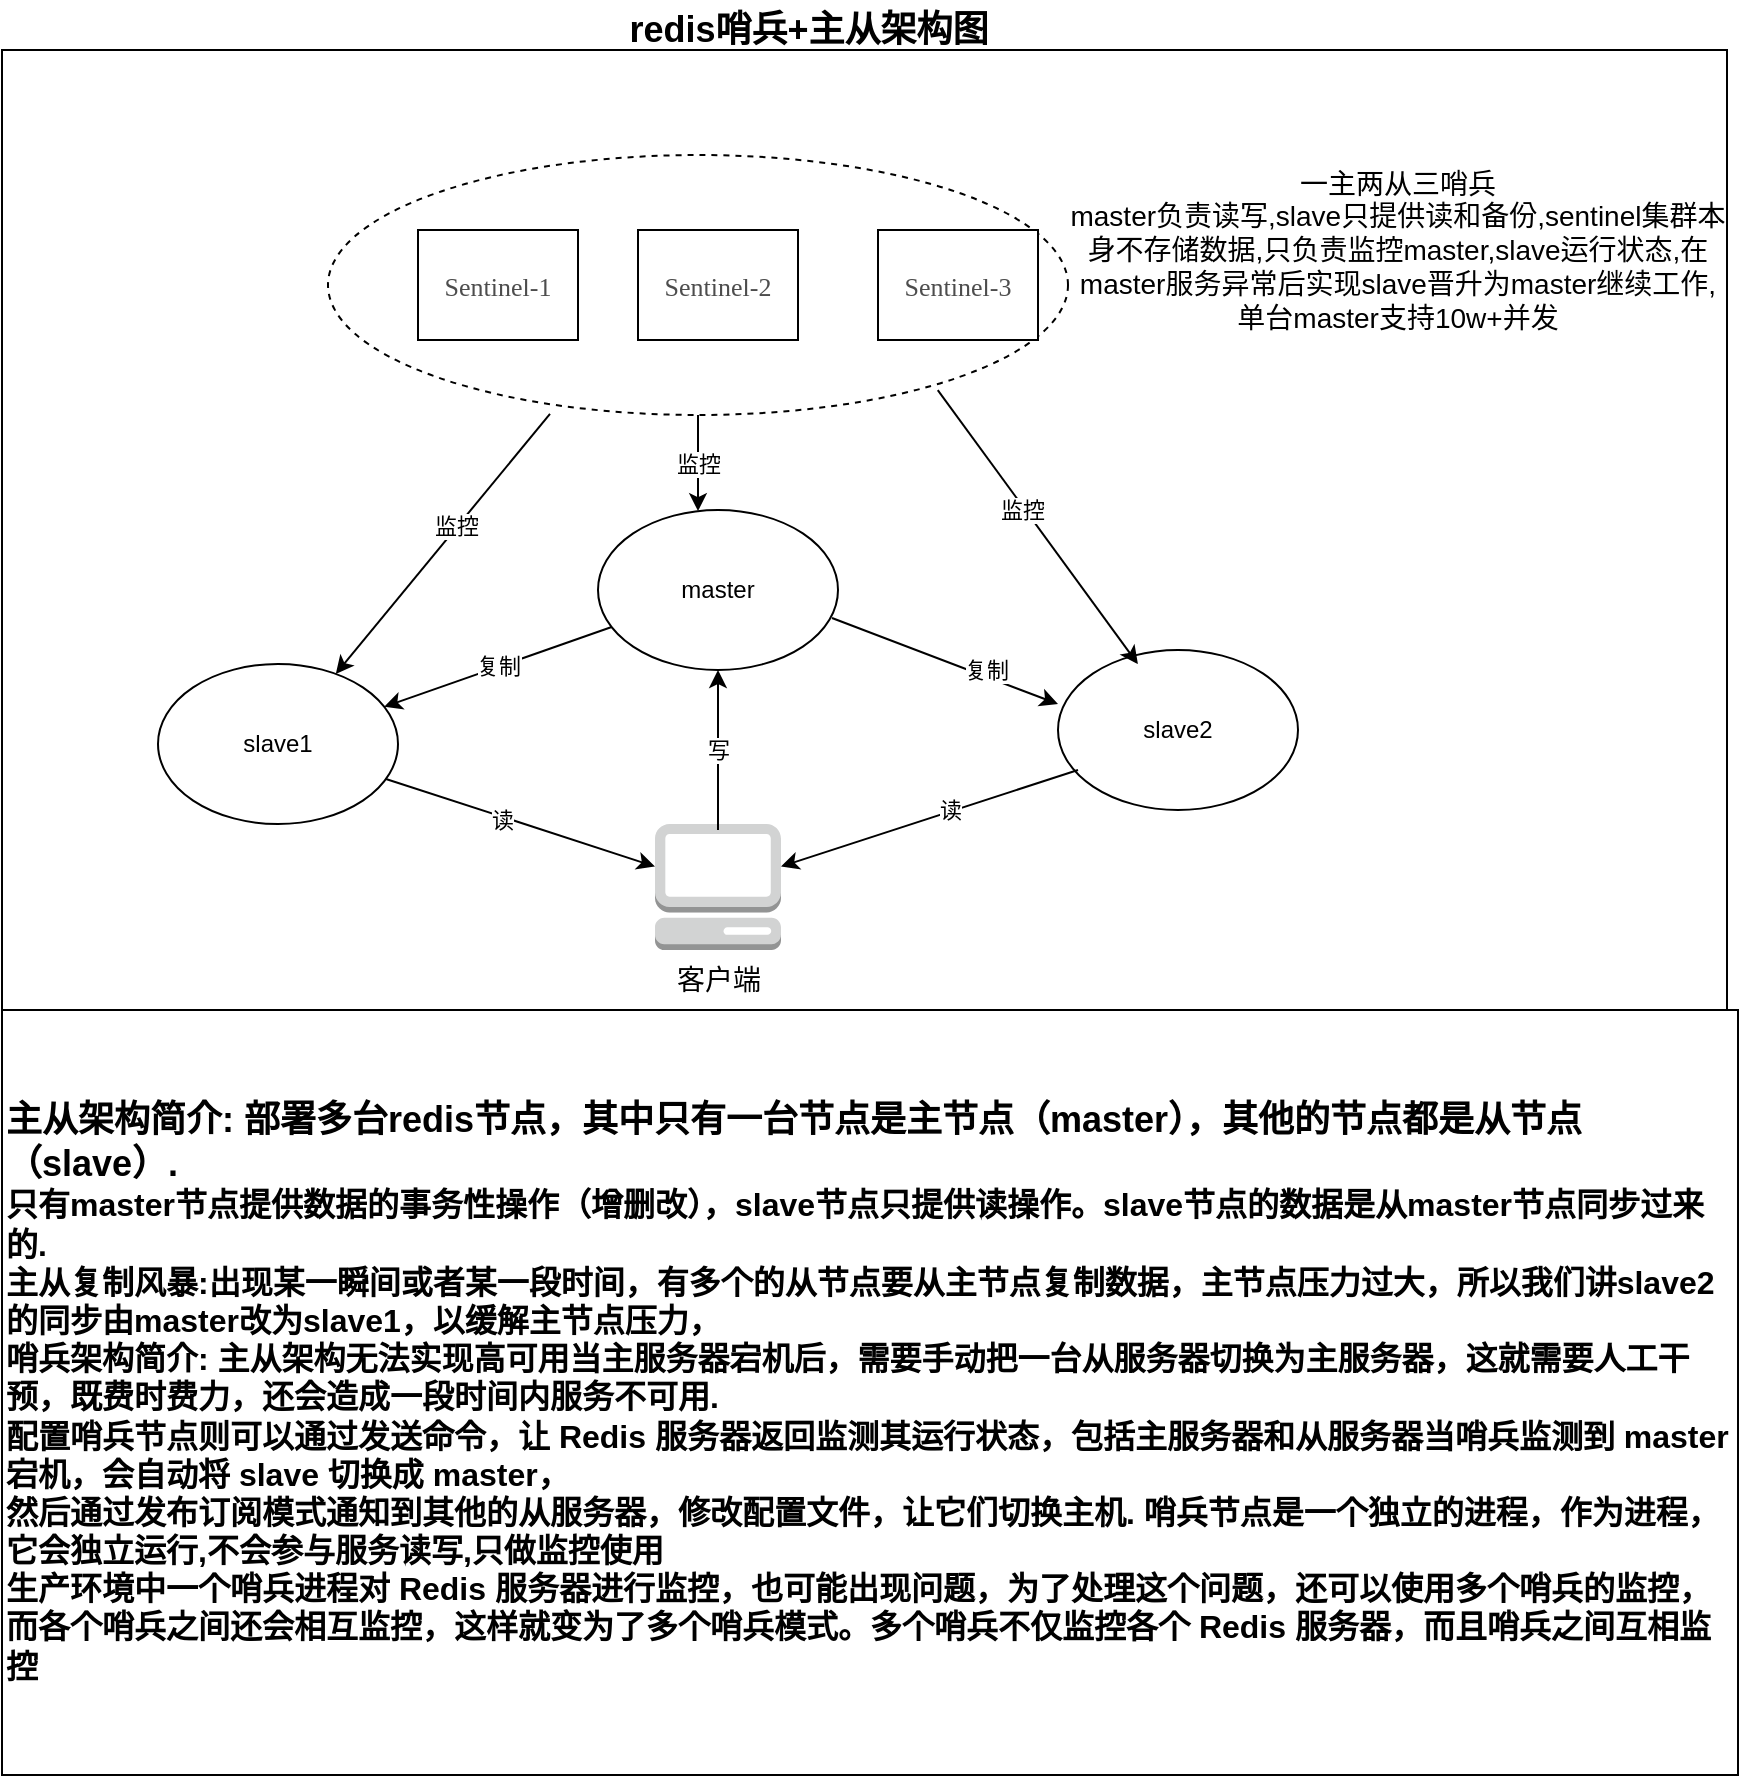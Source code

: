 <mxfile version="20.8.3" type="github">
  <diagram id="aYU08qvSdbatKfGh7LU7" name="第 1 页">
    <mxGraphModel dx="2261" dy="763" grid="1" gridSize="10" guides="1" tooltips="1" connect="1" arrows="1" fold="1" page="1" pageScale="1" pageWidth="827" pageHeight="1169" math="0" shadow="0">
      <root>
        <mxCell id="0" />
        <mxCell id="1" parent="0" />
        <mxCell id="AAbSFF_3w6VQspWgnhy2-1" value="" style="whiteSpace=wrap;html=1;aspect=fixed;" parent="1" vertex="1">
          <mxGeometry x="-18" y="50" width="862.5" height="862.5" as="geometry" />
        </mxCell>
        <mxCell id="AAbSFF_3w6VQspWgnhy2-4" value="" style="rounded=0;whiteSpace=wrap;html=1;" parent="1" vertex="1">
          <mxGeometry x="250" y="160" width="60" height="35" as="geometry" />
        </mxCell>
        <mxCell id="AAbSFF_3w6VQspWgnhy2-12" value="监控" style="edgeStyle=orthogonalEdgeStyle;rounded=0;orthogonalLoop=1;jettySize=auto;html=1;" parent="1" source="AAbSFF_3w6VQspWgnhy2-5" target="AAbSFF_3w6VQspWgnhy2-9" edge="1">
          <mxGeometry relative="1" as="geometry">
            <Array as="points">
              <mxPoint x="330" y="250" />
              <mxPoint x="330" y="250" />
            </Array>
          </mxGeometry>
        </mxCell>
        <mxCell id="AAbSFF_3w6VQspWgnhy2-5" value="Attribute" style="ellipse;whiteSpace=wrap;html=1;align=center;dashed=1;" parent="1" vertex="1">
          <mxGeometry x="145" y="102.5" width="370" height="130" as="geometry" />
        </mxCell>
        <mxCell id="AAbSFF_3w6VQspWgnhy2-6" value="&lt;span style=&quot;color: rgb(77, 77, 77); font-family: 微软雅黑; font-size: 13px; background-color: rgba(255, 255, 255, 0.01);&quot;&gt;Sentinel-1&lt;/span&gt;" style="rounded=0;whiteSpace=wrap;html=1;" parent="1" vertex="1">
          <mxGeometry x="190" y="140" width="80" height="55" as="geometry" />
        </mxCell>
        <mxCell id="AAbSFF_3w6VQspWgnhy2-7" value="&lt;span style=&quot;color: rgb(77, 77, 77); font-family: 微软雅黑; font-size: 13px; background-color: rgba(255, 255, 255, 0.01);&quot;&gt;Sentinel-2&lt;/span&gt;" style="rounded=0;whiteSpace=wrap;html=1;" parent="1" vertex="1">
          <mxGeometry x="300" y="140" width="80" height="55" as="geometry" />
        </mxCell>
        <mxCell id="AAbSFF_3w6VQspWgnhy2-8" value="&lt;span style=&quot;color: rgb(77, 77, 77); font-family: 微软雅黑; font-size: 13px; background-color: rgba(255, 255, 255, 0.01);&quot;&gt;Sentinel-3&lt;/span&gt;" style="rounded=0;whiteSpace=wrap;html=1;" parent="1" vertex="1">
          <mxGeometry x="420" y="140" width="80" height="55" as="geometry" />
        </mxCell>
        <mxCell id="AAbSFF_3w6VQspWgnhy2-9" value="master" style="ellipse;whiteSpace=wrap;html=1;" parent="1" vertex="1">
          <mxGeometry x="280" y="280" width="120" height="80" as="geometry" />
        </mxCell>
        <mxCell id="AAbSFF_3w6VQspWgnhy2-10" value="slave1" style="ellipse;whiteSpace=wrap;html=1;" parent="1" vertex="1">
          <mxGeometry x="60" y="357" width="120" height="80" as="geometry" />
        </mxCell>
        <mxCell id="AAbSFF_3w6VQspWgnhy2-11" value="slave2" style="ellipse;whiteSpace=wrap;html=1;" parent="1" vertex="1">
          <mxGeometry x="510" y="350" width="120" height="80" as="geometry" />
        </mxCell>
        <mxCell id="AAbSFF_3w6VQspWgnhy2-17" value="复制" style="endArrow=classic;html=1;rounded=0;" parent="1" source="AAbSFF_3w6VQspWgnhy2-9" target="AAbSFF_3w6VQspWgnhy2-10" edge="1">
          <mxGeometry width="50" height="50" relative="1" as="geometry">
            <mxPoint x="280" y="390" as="sourcePoint" />
            <mxPoint x="330" y="340" as="targetPoint" />
          </mxGeometry>
        </mxCell>
        <mxCell id="AAbSFF_3w6VQspWgnhy2-19" value="" style="endArrow=classic;html=1;rounded=0;exitX=0.975;exitY=0.675;exitDx=0;exitDy=0;exitPerimeter=0;entryX=0;entryY=0.338;entryDx=0;entryDy=0;entryPerimeter=0;" parent="1" source="AAbSFF_3w6VQspWgnhy2-9" target="AAbSFF_3w6VQspWgnhy2-11" edge="1">
          <mxGeometry width="50" height="50" relative="1" as="geometry">
            <mxPoint x="390" y="360" as="sourcePoint" />
            <mxPoint x="440" y="310" as="targetPoint" />
          </mxGeometry>
        </mxCell>
        <mxCell id="AAbSFF_3w6VQspWgnhy2-20" value="复制" style="edgeLabel;html=1;align=center;verticalAlign=middle;resizable=0;points=[];" parent="AAbSFF_3w6VQspWgnhy2-19" vertex="1" connectable="0">
          <mxGeometry x="0.346" y="3" relative="1" as="geometry">
            <mxPoint as="offset" />
          </mxGeometry>
        </mxCell>
        <mxCell id="AAbSFF_3w6VQspWgnhy2-21" value="" style="endArrow=classic;html=1;rounded=0;exitX=0.3;exitY=0.996;exitDx=0;exitDy=0;exitPerimeter=0;" parent="1" source="AAbSFF_3w6VQspWgnhy2-5" target="AAbSFF_3w6VQspWgnhy2-10" edge="1">
          <mxGeometry width="50" height="50" relative="1" as="geometry">
            <mxPoint x="240" y="290" as="sourcePoint" />
            <mxPoint x="290" y="240" as="targetPoint" />
          </mxGeometry>
        </mxCell>
        <mxCell id="AAbSFF_3w6VQspWgnhy2-22" value="监控" style="edgeLabel;html=1;align=center;verticalAlign=middle;resizable=0;points=[];" parent="AAbSFF_3w6VQspWgnhy2-21" vertex="1" connectable="0">
          <mxGeometry x="-0.141" y="-1" relative="1" as="geometry">
            <mxPoint as="offset" />
          </mxGeometry>
        </mxCell>
        <mxCell id="AAbSFF_3w6VQspWgnhy2-23" value="" style="endArrow=classic;html=1;rounded=0;exitX=0.824;exitY=0.904;exitDx=0;exitDy=0;exitPerimeter=0;entryX=0.333;entryY=0.088;entryDx=0;entryDy=0;entryPerimeter=0;" parent="1" source="AAbSFF_3w6VQspWgnhy2-5" target="AAbSFF_3w6VQspWgnhy2-11" edge="1">
          <mxGeometry width="50" height="50" relative="1" as="geometry">
            <mxPoint x="568.5" y="232.5" as="sourcePoint" />
            <mxPoint x="500.002" y="382.26" as="targetPoint" />
          </mxGeometry>
        </mxCell>
        <mxCell id="AAbSFF_3w6VQspWgnhy2-24" value="监控" style="edgeLabel;html=1;align=center;verticalAlign=middle;resizable=0;points=[];" parent="AAbSFF_3w6VQspWgnhy2-23" vertex="1" connectable="0">
          <mxGeometry x="-0.141" y="-1" relative="1" as="geometry">
            <mxPoint as="offset" />
          </mxGeometry>
        </mxCell>
        <mxCell id="AAbSFF_3w6VQspWgnhy2-25" value="一主两从三哨兵" style="text;html=1;align=center;verticalAlign=middle;resizable=0;points=[];autosize=1;strokeColor=none;fillColor=none;" parent="1" vertex="1">
          <mxGeometry x="330" y="570" width="110" height="30" as="geometry" />
        </mxCell>
        <mxCell id="AAbSFF_3w6VQspWgnhy2-26" value="&lt;div&gt;&lt;b&gt;&lt;font style=&quot;font-size: 18px;&quot;&gt;主从架构简介: 部署多台redis节点，其中只有一台节点是主节点（master），其他的节点都是从节点（slave）.&lt;/font&gt;&lt;/b&gt;&lt;/div&gt;&lt;div&gt;&lt;b&gt;&lt;font size=&quot;3&quot;&gt;只有master节点提供数据的事务性操作（增删改），slave节点只提供读操作。slave节点的数据是从master节点同步过来的.&lt;/font&gt;&lt;/b&gt;&lt;/div&gt;&lt;div&gt;&lt;b&gt;&lt;font size=&quot;3&quot;&gt;主从复制风暴:出现某一瞬间或者某一段时间，有多个的从节点要从主节点复制数据，主节点压力过大，所以我们讲slave2的同步由master改为slave1，以缓解主节点压力，&lt;/font&gt;&lt;/b&gt;&lt;/div&gt;&lt;div&gt;&lt;b&gt;&lt;font size=&quot;3&quot;&gt;哨兵架构简介: 主从架构无法实现高可用当主服务器宕机后，需要手动把一台从服务器切换为主服务器，这就需要人工干预，既费时费力，还会造成一段时间内服务不可用.&lt;/font&gt;&lt;/b&gt;&lt;/div&gt;&lt;div&gt;&lt;b&gt;&lt;font size=&quot;3&quot;&gt;配置哨兵节点则可以通过发送命令，让 Redis 服务器返回监测其运行状态，包括主服务器和从服务器当哨兵监测到 master 宕机，会自动将 slave 切换成 master，&lt;/font&gt;&lt;/b&gt;&lt;/div&gt;&lt;div&gt;&lt;b&gt;&lt;font size=&quot;3&quot;&gt;然后通过发布订阅模式通知到其他的从服务器，修改配置文件，让它们切换主机. 哨兵节点是一个独立的进程，作为进程，它会独立运行,不会参与服务读写,只做监控使用&lt;/font&gt;&lt;/b&gt;&lt;/div&gt;&lt;div&gt;&lt;b&gt;&lt;font size=&quot;3&quot;&gt;生产环境中一个哨兵进程对 Redis 服务器进行监控，也可能出现问题，为了处理这个问题，还可以使用多个哨兵的监控，&lt;/font&gt;&lt;/b&gt;&lt;/div&gt;&lt;div&gt;&lt;b&gt;&lt;font size=&quot;3&quot;&gt;而各个哨兵之间还会相互监控，这样就变为了多个哨兵模式。多个哨兵不仅监控各个 Redis 服务器，而且哨兵之间互相监控&lt;/font&gt;&lt;/b&gt;&lt;/div&gt;" style="rounded=0;whiteSpace=wrap;html=1;align=left;" parent="1" vertex="1">
          <mxGeometry x="-18" y="530" width="868" height="382.5" as="geometry" />
        </mxCell>
        <mxCell id="9hXP-JQpE5FFyOFFZCri-1" value="&lt;font style=&quot;font-size: 18px;&quot;&gt;&lt;b&gt;redis哨兵+主从架构图&lt;/b&gt;&lt;/font&gt;" style="text;html=1;align=center;verticalAlign=middle;resizable=0;points=[];autosize=1;strokeColor=none;fillColor=none;" parent="1" vertex="1">
          <mxGeometry x="285" y="25" width="200" height="30" as="geometry" />
        </mxCell>
        <mxCell id="9hXP-JQpE5FFyOFFZCri-2" value="&lt;span style=&quot;text-align: left;&quot;&gt;一主两从三哨兵&lt;/span&gt;&lt;br style=&quot;border-color: var(--border-color); text-align: left;&quot;&gt;&lt;span style=&quot;text-align: left;&quot;&gt;master负责读写,slave只提供读和备份,sentinel集群本身不存储数据,只负责监控master,slave运行状态,在master服务异常后实现slave晋升为master继续工作,单台master支持10w+并发&lt;/span&gt;" style="text;html=1;strokeColor=none;fillColor=none;align=center;verticalAlign=middle;whiteSpace=wrap;rounded=0;fontSize=14;fontColor=#000000;" parent="1" vertex="1">
          <mxGeometry x="515" y="120" width="330" height="60" as="geometry" />
        </mxCell>
        <mxCell id="9hXP-JQpE5FFyOFFZCri-10" value="客户端" style="outlineConnect=0;dashed=0;verticalLabelPosition=bottom;verticalAlign=top;align=center;html=1;shape=mxgraph.aws3.management_console;fillColor=#D2D3D3;gradientColor=none;fontSize=14;fontColor=#000000;" parent="1" vertex="1">
          <mxGeometry x="308.5" y="437" width="63" height="63" as="geometry" />
        </mxCell>
        <mxCell id="9hXP-JQpE5FFyOFFZCri-22" value="" style="endArrow=classic;html=1;rounded=0;" parent="1" source="AAbSFF_3w6VQspWgnhy2-10" target="9hXP-JQpE5FFyOFFZCri-10" edge="1">
          <mxGeometry width="50" height="50" relative="1" as="geometry">
            <mxPoint x="230" y="436.01" as="sourcePoint" />
            <mxPoint x="350" y="451.5" as="targetPoint" />
          </mxGeometry>
        </mxCell>
        <mxCell id="9hXP-JQpE5FFyOFFZCri-23" value="读" style="edgeLabel;html=1;align=center;verticalAlign=middle;resizable=0;points=[];" parent="9hXP-JQpE5FFyOFFZCri-22" vertex="1" connectable="0">
          <mxGeometry x="-0.141" y="-1" relative="1" as="geometry">
            <mxPoint as="offset" />
          </mxGeometry>
        </mxCell>
        <mxCell id="pge6Ycu_I_Irx1RumUOr-6" value="写" style="endArrow=classic;html=1;rounded=0;" edge="1" parent="1" target="AAbSFF_3w6VQspWgnhy2-9">
          <mxGeometry width="50" height="50" relative="1" as="geometry">
            <mxPoint x="340" y="440" as="sourcePoint" />
            <mxPoint x="390" y="390" as="targetPoint" />
            <Array as="points">
              <mxPoint x="340" y="400" />
            </Array>
          </mxGeometry>
        </mxCell>
        <mxCell id="pge6Ycu_I_Irx1RumUOr-7" value="" style="endArrow=classic;html=1;rounded=0;" edge="1" parent="1" target="9hXP-JQpE5FFyOFFZCri-10">
          <mxGeometry width="50" height="50" relative="1" as="geometry">
            <mxPoint x="520" y="410" as="sourcePoint" />
            <mxPoint x="664.55" y="453.763" as="targetPoint" />
          </mxGeometry>
        </mxCell>
        <mxCell id="pge6Ycu_I_Irx1RumUOr-8" value="读" style="edgeLabel;html=1;align=center;verticalAlign=middle;resizable=0;points=[];" vertex="1" connectable="0" parent="pge6Ycu_I_Irx1RumUOr-7">
          <mxGeometry x="-0.141" y="-1" relative="1" as="geometry">
            <mxPoint as="offset" />
          </mxGeometry>
        </mxCell>
      </root>
    </mxGraphModel>
  </diagram>
</mxfile>

